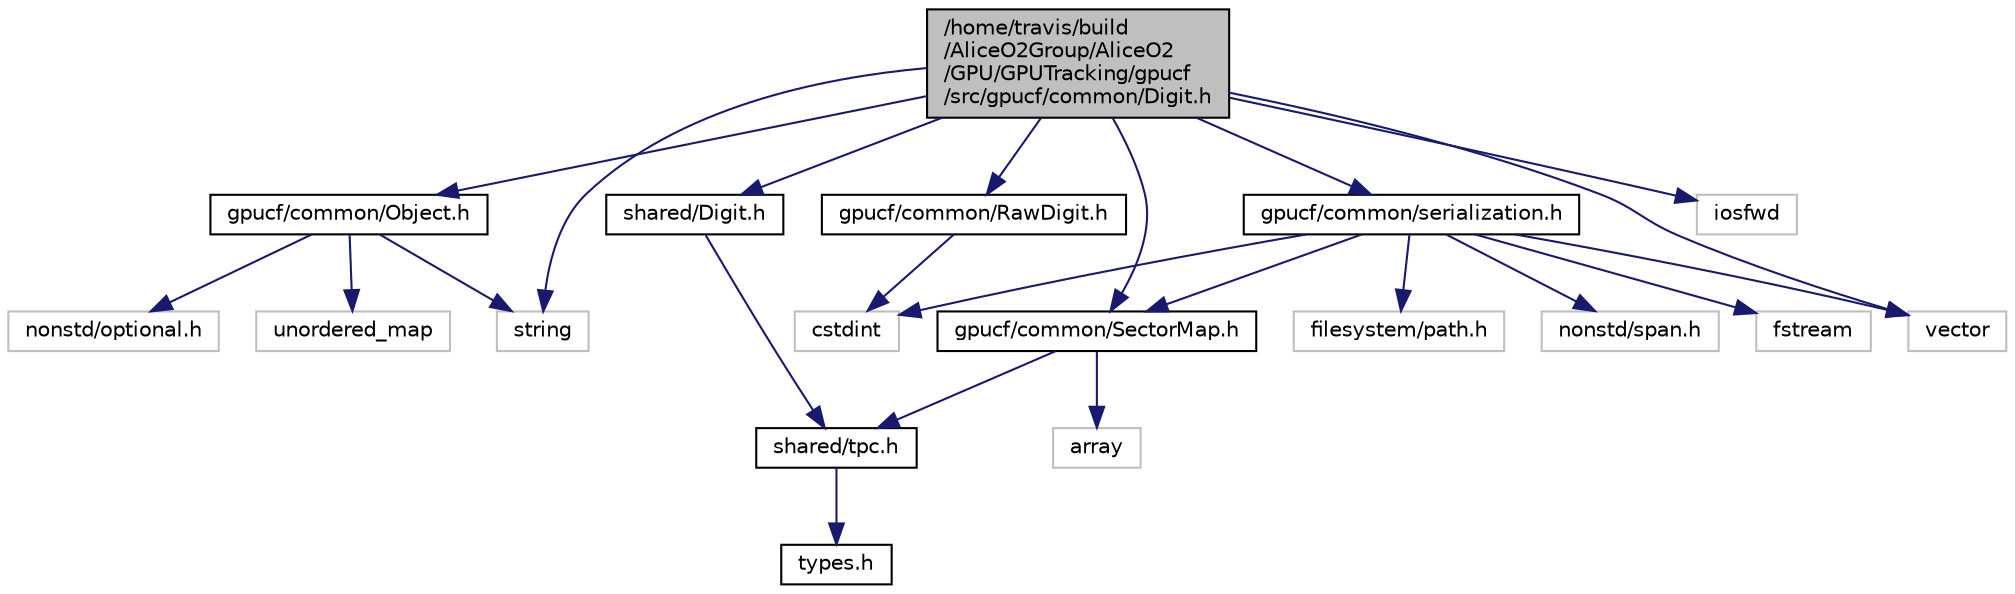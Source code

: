 digraph "/home/travis/build/AliceO2Group/AliceO2/GPU/GPUTracking/gpucf/src/gpucf/common/Digit.h"
{
 // INTERACTIVE_SVG=YES
  bgcolor="transparent";
  edge [fontname="Helvetica",fontsize="10",labelfontname="Helvetica",labelfontsize="10"];
  node [fontname="Helvetica",fontsize="10",shape=record];
  Node1 [label="/home/travis/build\l/AliceO2Group/AliceO2\l/GPU/GPUTracking/gpucf\l/src/gpucf/common/Digit.h",height=0.2,width=0.4,color="black", fillcolor="grey75", style="filled", fontcolor="black"];
  Node1 -> Node2 [color="midnightblue",fontsize="10",style="solid",fontname="Helvetica"];
  Node2 [label="gpucf/common/Object.h",height=0.2,width=0.4,color="black",URL="$db/dbf/Object_8h.html"];
  Node2 -> Node3 [color="midnightblue",fontsize="10",style="solid",fontname="Helvetica"];
  Node3 [label="nonstd/optional.h",height=0.2,width=0.4,color="grey75"];
  Node2 -> Node4 [color="midnightblue",fontsize="10",style="solid",fontname="Helvetica"];
  Node4 [label="string",height=0.2,width=0.4,color="grey75"];
  Node2 -> Node5 [color="midnightblue",fontsize="10",style="solid",fontname="Helvetica"];
  Node5 [label="unordered_map",height=0.2,width=0.4,color="grey75"];
  Node1 -> Node6 [color="midnightblue",fontsize="10",style="solid",fontname="Helvetica"];
  Node6 [label="gpucf/common/RawDigit.h",height=0.2,width=0.4,color="black",URL="$d9/d5a/RawDigit_8h.html"];
  Node6 -> Node7 [color="midnightblue",fontsize="10",style="solid",fontname="Helvetica"];
  Node7 [label="cstdint",height=0.2,width=0.4,color="grey75"];
  Node1 -> Node8 [color="midnightblue",fontsize="10",style="solid",fontname="Helvetica"];
  Node8 [label="gpucf/common/SectorMap.h",height=0.2,width=0.4,color="black",URL="$d9/dfc/SectorMap_8h.html"];
  Node8 -> Node9 [color="midnightblue",fontsize="10",style="solid",fontname="Helvetica"];
  Node9 [label="shared/tpc.h",height=0.2,width=0.4,color="black",URL="$d9/d09/tpc_8h.html"];
  Node9 -> Node10 [color="midnightblue",fontsize="10",style="solid",fontname="Helvetica"];
  Node10 [label="types.h",height=0.2,width=0.4,color="black",URL="$d9/d49/types_8h.html"];
  Node8 -> Node11 [color="midnightblue",fontsize="10",style="solid",fontname="Helvetica"];
  Node11 [label="array",height=0.2,width=0.4,color="grey75"];
  Node1 -> Node12 [color="midnightblue",fontsize="10",style="solid",fontname="Helvetica"];
  Node12 [label="gpucf/common/serialization.h",height=0.2,width=0.4,color="black",URL="$dd/d50/serialization_8h.html"];
  Node12 -> Node8 [color="midnightblue",fontsize="10",style="solid",fontname="Helvetica"];
  Node12 -> Node13 [color="midnightblue",fontsize="10",style="solid",fontname="Helvetica"];
  Node13 [label="filesystem/path.h",height=0.2,width=0.4,color="grey75"];
  Node12 -> Node14 [color="midnightblue",fontsize="10",style="solid",fontname="Helvetica"];
  Node14 [label="nonstd/span.h",height=0.2,width=0.4,color="grey75"];
  Node12 -> Node7 [color="midnightblue",fontsize="10",style="solid",fontname="Helvetica"];
  Node12 -> Node15 [color="midnightblue",fontsize="10",style="solid",fontname="Helvetica"];
  Node15 [label="fstream",height=0.2,width=0.4,color="grey75"];
  Node12 -> Node16 [color="midnightblue",fontsize="10",style="solid",fontname="Helvetica"];
  Node16 [label="vector",height=0.2,width=0.4,color="grey75"];
  Node1 -> Node17 [color="midnightblue",fontsize="10",style="solid",fontname="Helvetica"];
  Node17 [label="shared/Digit.h",height=0.2,width=0.4,color="black",URL="$d0/d95/GPU_2GPUTracking_2gpucf_2cl_2shared_2Digit_8h.html"];
  Node17 -> Node9 [color="midnightblue",fontsize="10",style="solid",fontname="Helvetica"];
  Node1 -> Node18 [color="midnightblue",fontsize="10",style="solid",fontname="Helvetica"];
  Node18 [label="iosfwd",height=0.2,width=0.4,color="grey75"];
  Node1 -> Node4 [color="midnightblue",fontsize="10",style="solid",fontname="Helvetica"];
  Node1 -> Node16 [color="midnightblue",fontsize="10",style="solid",fontname="Helvetica"];
}
